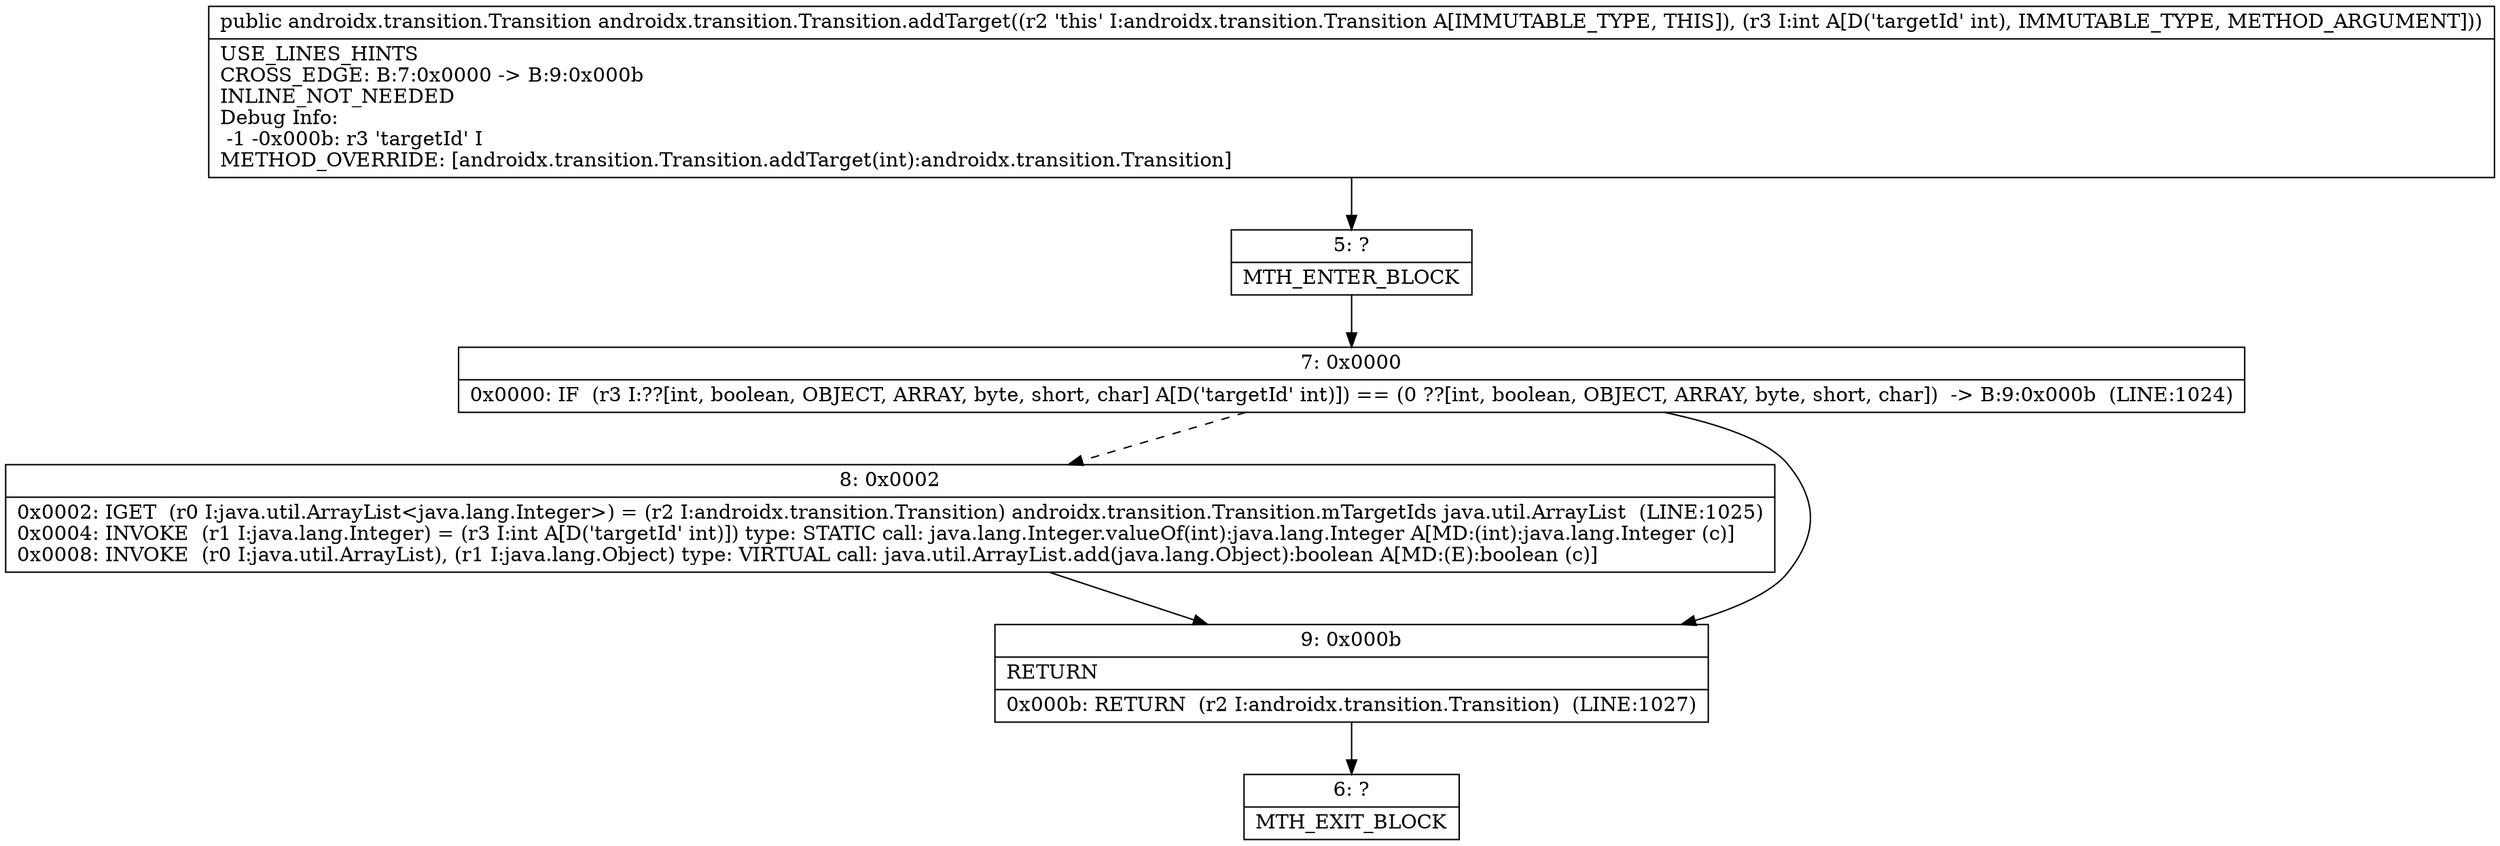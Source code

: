 digraph "CFG forandroidx.transition.Transition.addTarget(I)Landroidx\/transition\/Transition;" {
Node_5 [shape=record,label="{5\:\ ?|MTH_ENTER_BLOCK\l}"];
Node_7 [shape=record,label="{7\:\ 0x0000|0x0000: IF  (r3 I:??[int, boolean, OBJECT, ARRAY, byte, short, char] A[D('targetId' int)]) == (0 ??[int, boolean, OBJECT, ARRAY, byte, short, char])  \-\> B:9:0x000b  (LINE:1024)\l}"];
Node_8 [shape=record,label="{8\:\ 0x0002|0x0002: IGET  (r0 I:java.util.ArrayList\<java.lang.Integer\>) = (r2 I:androidx.transition.Transition) androidx.transition.Transition.mTargetIds java.util.ArrayList  (LINE:1025)\l0x0004: INVOKE  (r1 I:java.lang.Integer) = (r3 I:int A[D('targetId' int)]) type: STATIC call: java.lang.Integer.valueOf(int):java.lang.Integer A[MD:(int):java.lang.Integer (c)]\l0x0008: INVOKE  (r0 I:java.util.ArrayList), (r1 I:java.lang.Object) type: VIRTUAL call: java.util.ArrayList.add(java.lang.Object):boolean A[MD:(E):boolean (c)]\l}"];
Node_9 [shape=record,label="{9\:\ 0x000b|RETURN\l|0x000b: RETURN  (r2 I:androidx.transition.Transition)  (LINE:1027)\l}"];
Node_6 [shape=record,label="{6\:\ ?|MTH_EXIT_BLOCK\l}"];
MethodNode[shape=record,label="{public androidx.transition.Transition androidx.transition.Transition.addTarget((r2 'this' I:androidx.transition.Transition A[IMMUTABLE_TYPE, THIS]), (r3 I:int A[D('targetId' int), IMMUTABLE_TYPE, METHOD_ARGUMENT]))  | USE_LINES_HINTS\lCROSS_EDGE: B:7:0x0000 \-\> B:9:0x000b\lINLINE_NOT_NEEDED\lDebug Info:\l  \-1 \-0x000b: r3 'targetId' I\lMETHOD_OVERRIDE: [androidx.transition.Transition.addTarget(int):androidx.transition.Transition]\l}"];
MethodNode -> Node_5;Node_5 -> Node_7;
Node_7 -> Node_8[style=dashed];
Node_7 -> Node_9;
Node_8 -> Node_9;
Node_9 -> Node_6;
}

